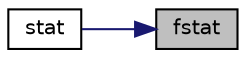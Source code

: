 digraph "fstat"
{
 // LATEX_PDF_SIZE
  edge [fontname="Helvetica",fontsize="10",labelfontname="Helvetica",labelfontsize="10"];
  node [fontname="Helvetica",fontsize="10",shape=record];
  rankdir="RL";
  Node1 [label="fstat",height=0.2,width=0.4,color="black", fillcolor="grey75", style="filled", fontcolor="black",tooltip=" "];
  Node1 -> Node2 [dir="back",color="midnightblue",fontsize="10",style="solid"];
  Node2 [label="stat",height=0.2,width=0.4,color="black", fillcolor="white", style="filled",URL="$db/d8a/ulib_8c.html#af8d7e31cf6c47831175508f96f29bc5a",tooltip=" "];
}
